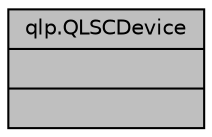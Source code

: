 digraph "qlp.QLSCDevice"
{
 // LATEX_PDF_SIZE
  edge [fontname="Helvetica",fontsize="10",labelfontname="Helvetica",labelfontsize="10"];
  node [fontname="Helvetica",fontsize="10",shape=record];
  Node1 [label="{qlp.QLSCDevice\n||}",height=0.2,width=0.4,color="black", fillcolor="grey75", style="filled", fontcolor="black",tooltip=" "];
}
